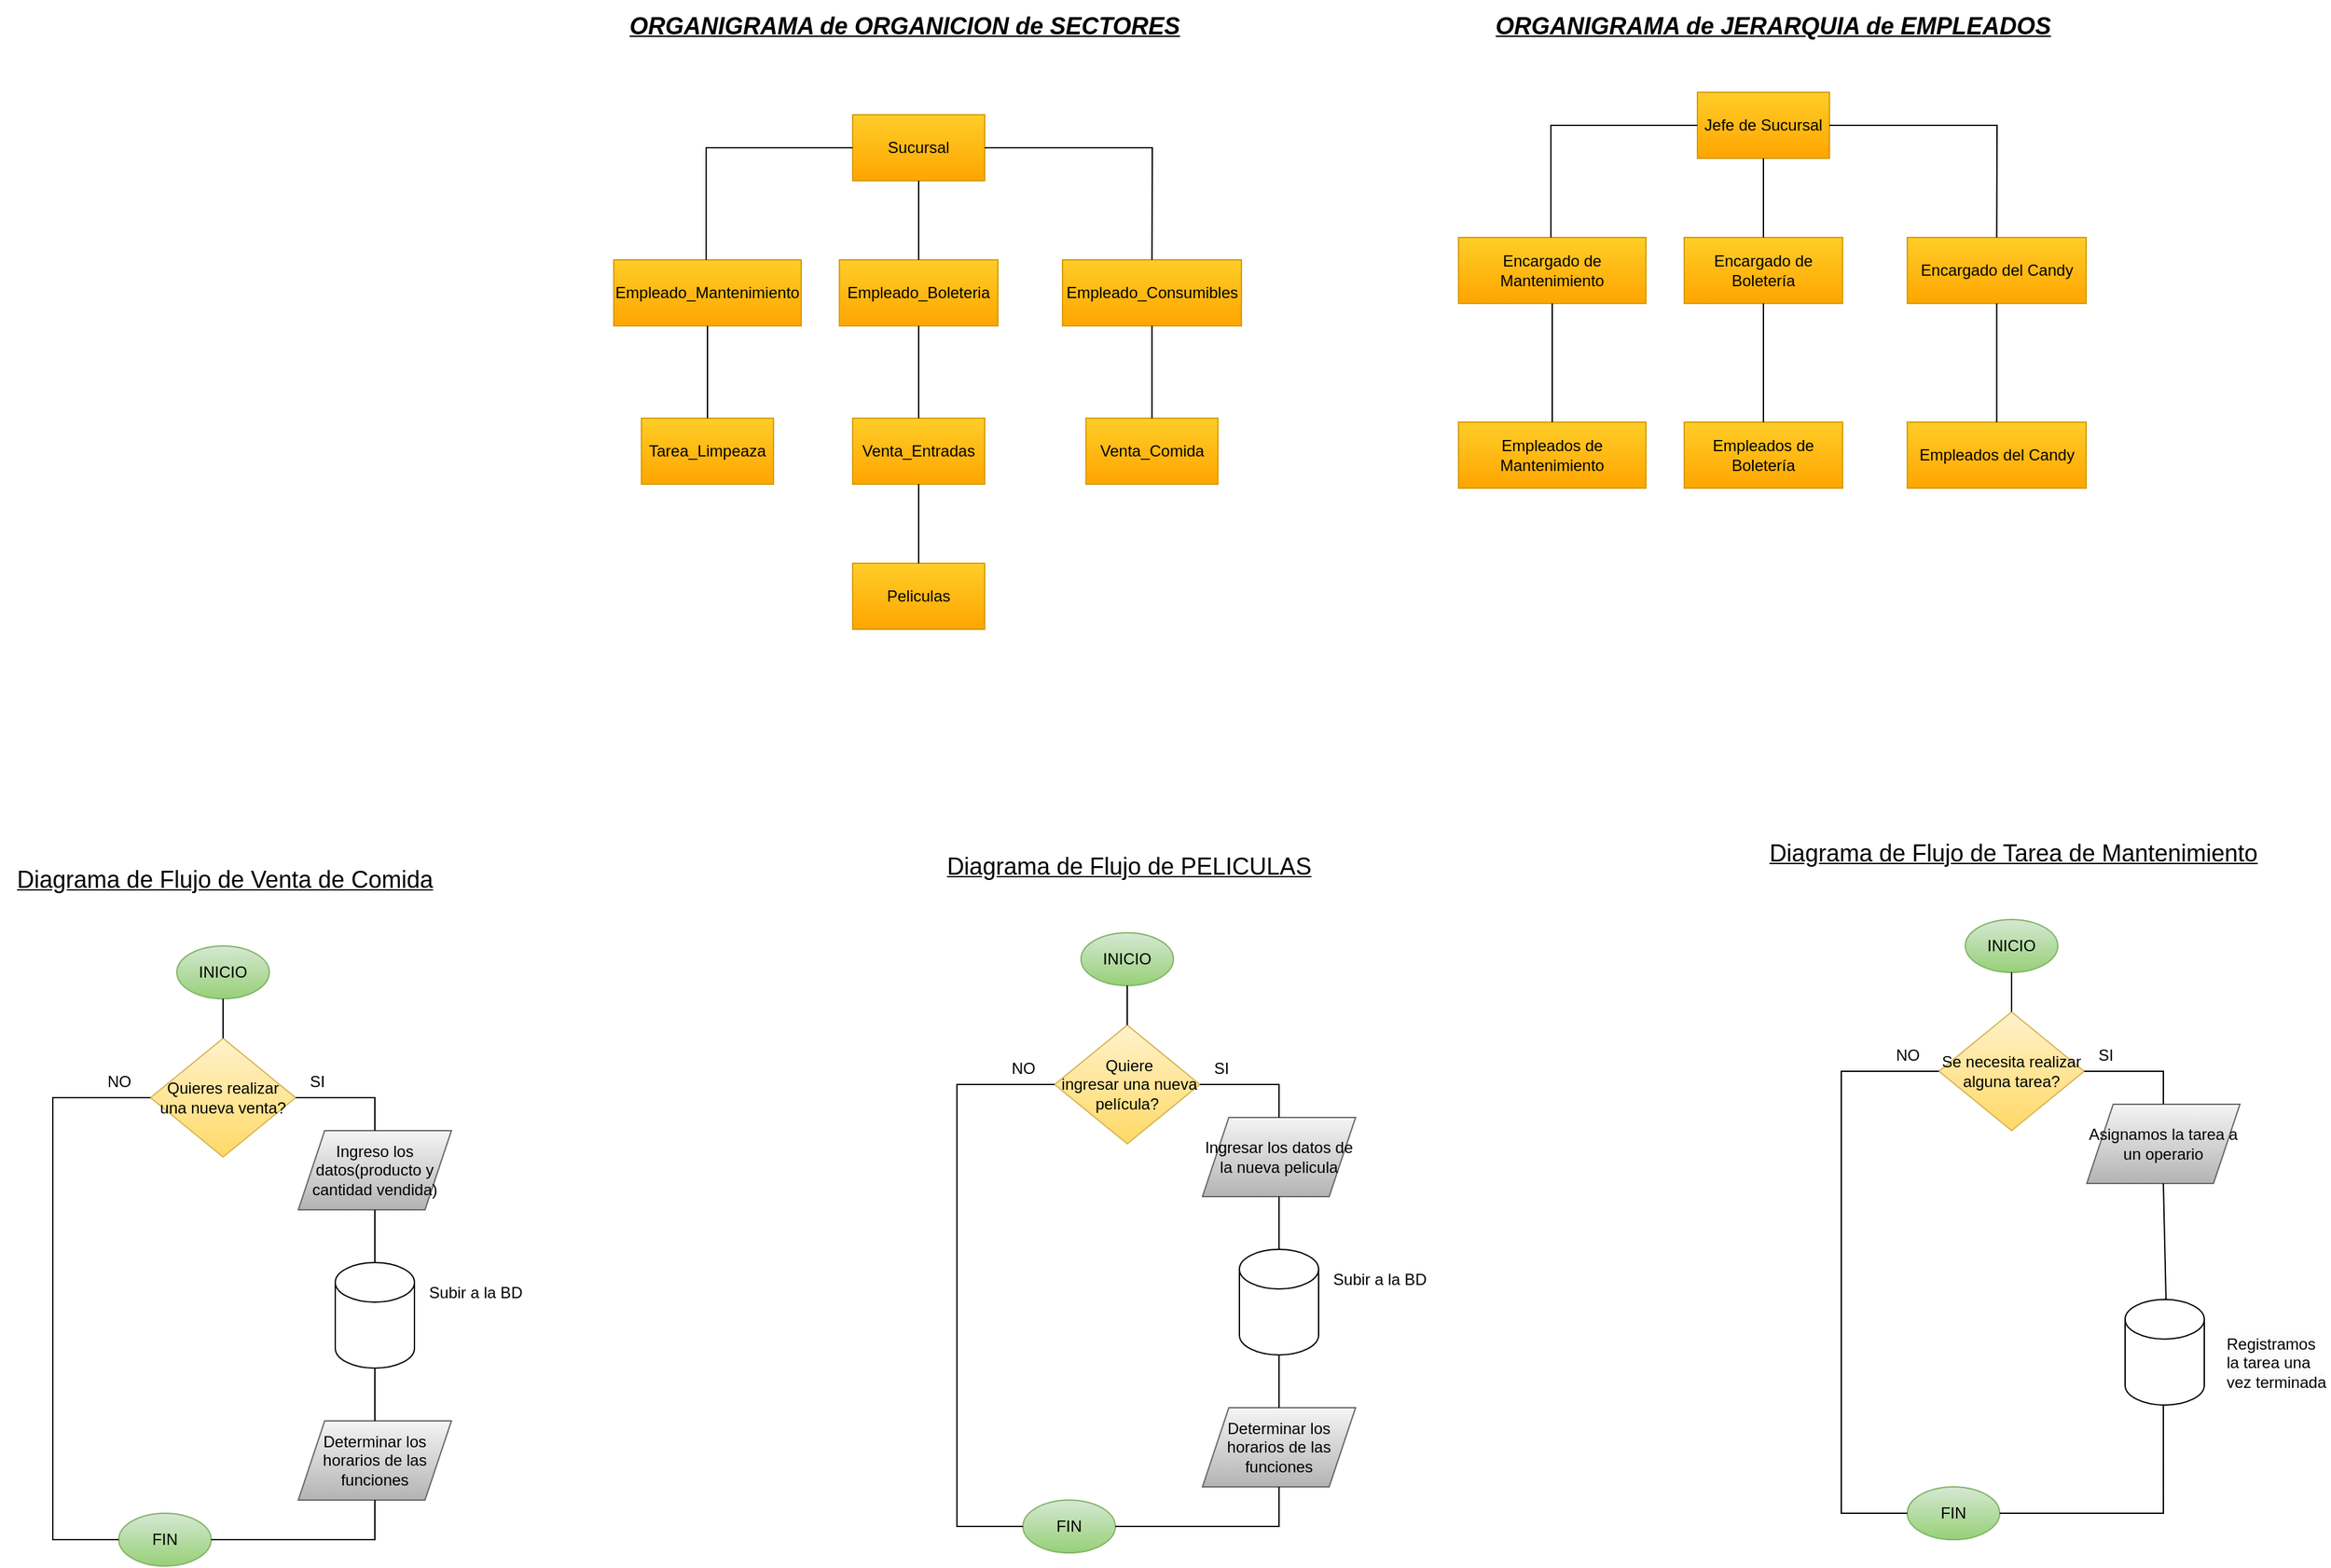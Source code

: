 <mxfile version="24.8.4">
  <diagram name="Página-1" id="1JRPIV7WGd91sIn-pRir">
    <mxGraphModel dx="1434" dy="323" grid="1" gridSize="10" guides="1" tooltips="1" connect="1" arrows="1" fold="1" page="1" pageScale="1" pageWidth="827" pageHeight="1169" math="0" shadow="0">
      <root>
        <mxCell id="0" />
        <mxCell id="1" parent="0" />
        <mxCell id="mKxBOqEnbxrsm3muFIDF-4" value="Empleado_Boleteria" style="rounded=0;whiteSpace=wrap;html=1;fillColor=#ffcd28;gradientColor=#ffa500;strokeColor=#d79b00;" parent="1" vertex="1">
          <mxGeometry x="231" y="430" width="120" height="50" as="geometry" />
        </mxCell>
        <mxCell id="mKxBOqEnbxrsm3muFIDF-5" value="Sucursal" style="rounded=0;whiteSpace=wrap;html=1;fillColor=#ffcd28;gradientColor=#ffa500;strokeColor=#d79b00;" parent="1" vertex="1">
          <mxGeometry x="241" y="320" width="100" height="50" as="geometry" />
        </mxCell>
        <mxCell id="mKxBOqEnbxrsm3muFIDF-6" value="Empleado_Consumibles" style="rounded=0;whiteSpace=wrap;html=1;fillColor=#ffcd28;gradientColor=#ffa500;strokeColor=#d79b00;" parent="1" vertex="1">
          <mxGeometry x="400" y="430" width="135.5" height="50" as="geometry" />
        </mxCell>
        <mxCell id="mKxBOqEnbxrsm3muFIDF-7" value="Empleado_Mantenimiento" style="rounded=0;whiteSpace=wrap;html=1;fillColor=#ffcd28;gradientColor=#ffa500;strokeColor=#d79b00;" parent="1" vertex="1">
          <mxGeometry x="60" y="430" width="142" height="50" as="geometry" />
        </mxCell>
        <mxCell id="mKxBOqEnbxrsm3muFIDF-9" value="Venta_Comida" style="rounded=0;whiteSpace=wrap;html=1;fillColor=#ffcd28;gradientColor=#ffa500;strokeColor=#d79b00;" parent="1" vertex="1">
          <mxGeometry x="417.75" y="550" width="100" height="50" as="geometry" />
        </mxCell>
        <mxCell id="mKxBOqEnbxrsm3muFIDF-10" value="Venta_Entradas" style="rounded=0;whiteSpace=wrap;html=1;fillColor=#ffcd28;gradientColor=#ffa500;strokeColor=#d79b00;" parent="1" vertex="1">
          <mxGeometry x="241" y="550" width="100" height="50" as="geometry" />
        </mxCell>
        <mxCell id="mKxBOqEnbxrsm3muFIDF-11" value="Tarea_Limpeaza" style="rounded=0;whiteSpace=wrap;html=1;fillColor=#ffcd28;gradientColor=#ffa500;strokeColor=#d79b00;" parent="1" vertex="1">
          <mxGeometry x="81" y="550" width="100" height="50" as="geometry" />
        </mxCell>
        <mxCell id="mKxBOqEnbxrsm3muFIDF-12" value="Peliculas" style="rounded=0;whiteSpace=wrap;html=1;fillColor=#ffcd28;gradientColor=#ffa500;strokeColor=#d79b00;" parent="1" vertex="1">
          <mxGeometry x="241" y="660" width="100" height="50" as="geometry" />
        </mxCell>
        <mxCell id="mKxBOqEnbxrsm3muFIDF-18" value="" style="endArrow=none;html=1;rounded=0;entryX=0;entryY=0.5;entryDx=0;entryDy=0;" parent="1" target="mKxBOqEnbxrsm3muFIDF-5" edge="1">
          <mxGeometry width="50" height="50" relative="1" as="geometry">
            <mxPoint x="130" y="430" as="sourcePoint" />
            <mxPoint x="170" y="320" as="targetPoint" />
            <Array as="points">
              <mxPoint x="130" y="345" />
            </Array>
          </mxGeometry>
        </mxCell>
        <mxCell id="mKxBOqEnbxrsm3muFIDF-19" value="" style="endArrow=none;html=1;rounded=0;entryX=1;entryY=0.5;entryDx=0;entryDy=0;exitX=0.5;exitY=0;exitDx=0;exitDy=0;" parent="1" source="mKxBOqEnbxrsm3muFIDF-6" target="mKxBOqEnbxrsm3muFIDF-5" edge="1">
          <mxGeometry width="50" height="50" relative="1" as="geometry">
            <mxPoint x="460" y="400" as="sourcePoint" />
            <mxPoint x="510" y="350" as="targetPoint" />
            <Array as="points">
              <mxPoint x="468" y="345" />
            </Array>
          </mxGeometry>
        </mxCell>
        <mxCell id="mKxBOqEnbxrsm3muFIDF-20" value="" style="endArrow=none;html=1;rounded=0;entryX=0.5;entryY=1;entryDx=0;entryDy=0;exitX=0.5;exitY=0;exitDx=0;exitDy=0;" parent="1" source="mKxBOqEnbxrsm3muFIDF-4" target="mKxBOqEnbxrsm3muFIDF-5" edge="1">
          <mxGeometry width="50" height="50" relative="1" as="geometry">
            <mxPoint x="180" y="580" as="sourcePoint" />
            <mxPoint x="230" y="530" as="targetPoint" />
          </mxGeometry>
        </mxCell>
        <mxCell id="mKxBOqEnbxrsm3muFIDF-21" value="" style="endArrow=none;html=1;rounded=0;entryX=0.5;entryY=1;entryDx=0;entryDy=0;exitX=0.5;exitY=0;exitDx=0;exitDy=0;" parent="1" source="mKxBOqEnbxrsm3muFIDF-11" target="mKxBOqEnbxrsm3muFIDF-7" edge="1">
          <mxGeometry width="50" height="50" relative="1" as="geometry">
            <mxPoint x="40" y="570" as="sourcePoint" />
            <mxPoint x="90" y="520" as="targetPoint" />
          </mxGeometry>
        </mxCell>
        <mxCell id="mKxBOqEnbxrsm3muFIDF-22" value="" style="endArrow=none;html=1;rounded=0;entryX=0.5;entryY=1;entryDx=0;entryDy=0;exitX=0.5;exitY=0;exitDx=0;exitDy=0;" parent="1" source="mKxBOqEnbxrsm3muFIDF-10" target="mKxBOqEnbxrsm3muFIDF-4" edge="1">
          <mxGeometry width="50" height="50" relative="1" as="geometry">
            <mxPoint x="160" y="700" as="sourcePoint" />
            <mxPoint x="210" y="650" as="targetPoint" />
          </mxGeometry>
        </mxCell>
        <mxCell id="mKxBOqEnbxrsm3muFIDF-23" value="" style="endArrow=none;html=1;rounded=0;entryX=0.5;entryY=1;entryDx=0;entryDy=0;exitX=0.5;exitY=0;exitDx=0;exitDy=0;" parent="1" source="mKxBOqEnbxrsm3muFIDF-9" target="mKxBOqEnbxrsm3muFIDF-6" edge="1">
          <mxGeometry width="50" height="50" relative="1" as="geometry">
            <mxPoint x="380" y="570" as="sourcePoint" />
            <mxPoint x="430" y="520" as="targetPoint" />
          </mxGeometry>
        </mxCell>
        <mxCell id="mKxBOqEnbxrsm3muFIDF-24" value="" style="endArrow=none;html=1;rounded=0;entryX=0.5;entryY=1;entryDx=0;entryDy=0;exitX=0.5;exitY=0;exitDx=0;exitDy=0;" parent="1" source="mKxBOqEnbxrsm3muFIDF-12" target="mKxBOqEnbxrsm3muFIDF-10" edge="1">
          <mxGeometry width="50" height="50" relative="1" as="geometry">
            <mxPoint x="90" y="710" as="sourcePoint" />
            <mxPoint x="140" y="660" as="targetPoint" />
          </mxGeometry>
        </mxCell>
        <mxCell id="mKxBOqEnbxrsm3muFIDF-25" value="Encargado de Boletería" style="rounded=0;whiteSpace=wrap;html=1;fillColor=#ffcd28;gradientColor=#ffa500;strokeColor=#d79b00;" parent="1" vertex="1">
          <mxGeometry x="871" y="413" width="120" height="50" as="geometry" />
        </mxCell>
        <mxCell id="mKxBOqEnbxrsm3muFIDF-26" value="Jefe de Sucursal" style="rounded=0;whiteSpace=wrap;html=1;fillColor=#ffcd28;gradientColor=#ffa500;strokeColor=#d79b00;" parent="1" vertex="1">
          <mxGeometry x="881" y="303" width="100" height="50" as="geometry" />
        </mxCell>
        <mxCell id="mKxBOqEnbxrsm3muFIDF-27" value="Encargado del Candy" style="rounded=0;whiteSpace=wrap;html=1;fillColor=#ffcd28;gradientColor=#ffa500;strokeColor=#d79b00;" parent="1" vertex="1">
          <mxGeometry x="1040" y="413" width="135.5" height="50" as="geometry" />
        </mxCell>
        <mxCell id="mKxBOqEnbxrsm3muFIDF-28" value="Encargado de Mantenimiento" style="rounded=0;whiteSpace=wrap;html=1;fillColor=#ffcd28;gradientColor=#ffa500;strokeColor=#d79b00;" parent="1" vertex="1">
          <mxGeometry x="700" y="413" width="142" height="50" as="geometry" />
        </mxCell>
        <mxCell id="mKxBOqEnbxrsm3muFIDF-29" value="" style="endArrow=none;html=1;rounded=0;entryX=0;entryY=0.5;entryDx=0;entryDy=0;" parent="1" target="mKxBOqEnbxrsm3muFIDF-26" edge="1">
          <mxGeometry width="50" height="50" relative="1" as="geometry">
            <mxPoint x="770" y="413" as="sourcePoint" />
            <mxPoint x="810" y="303" as="targetPoint" />
            <Array as="points">
              <mxPoint x="770" y="328" />
            </Array>
          </mxGeometry>
        </mxCell>
        <mxCell id="mKxBOqEnbxrsm3muFIDF-30" value="" style="endArrow=none;html=1;rounded=0;entryX=1;entryY=0.5;entryDx=0;entryDy=0;exitX=0.5;exitY=0;exitDx=0;exitDy=0;" parent="1" source="mKxBOqEnbxrsm3muFIDF-27" target="mKxBOqEnbxrsm3muFIDF-26" edge="1">
          <mxGeometry width="50" height="50" relative="1" as="geometry">
            <mxPoint x="1100" y="383" as="sourcePoint" />
            <mxPoint x="1150" y="333" as="targetPoint" />
            <Array as="points">
              <mxPoint x="1108" y="328" />
            </Array>
          </mxGeometry>
        </mxCell>
        <mxCell id="mKxBOqEnbxrsm3muFIDF-31" value="" style="endArrow=none;html=1;rounded=0;entryX=0.5;entryY=1;entryDx=0;entryDy=0;exitX=0.5;exitY=0;exitDx=0;exitDy=0;" parent="1" source="mKxBOqEnbxrsm3muFIDF-25" target="mKxBOqEnbxrsm3muFIDF-26" edge="1">
          <mxGeometry width="50" height="50" relative="1" as="geometry">
            <mxPoint x="820" y="563" as="sourcePoint" />
            <mxPoint x="870" y="513" as="targetPoint" />
          </mxGeometry>
        </mxCell>
        <mxCell id="mKxBOqEnbxrsm3muFIDF-32" value="&lt;font style=&quot;font-size: 18px;&quot;&gt;&lt;b&gt;&lt;i&gt;&lt;u&gt;ORGANIGRAMA de ORGANICION de SECTORES&lt;/u&gt;&lt;/i&gt;&lt;/b&gt;&lt;/font&gt;" style="text;html=1;align=center;verticalAlign=middle;resizable=0;points=[];autosize=1;strokeColor=none;fillColor=none;" parent="1" vertex="1">
          <mxGeometry x="60" y="233" width="440" height="40" as="geometry" />
        </mxCell>
        <mxCell id="mKxBOqEnbxrsm3muFIDF-33" value="&lt;font style=&quot;font-size: 18px;&quot;&gt;&lt;b&gt;&lt;i&gt;&lt;u&gt;ORGANIGRAMA de JERARQUIA de EMPLEADOS&lt;/u&gt;&lt;/i&gt;&lt;/b&gt;&lt;/font&gt;" style="text;html=1;align=center;verticalAlign=middle;resizable=0;points=[];autosize=1;strokeColor=none;fillColor=none;" parent="1" vertex="1">
          <mxGeometry x="717.75" y="233" width="440" height="40" as="geometry" />
        </mxCell>
        <mxCell id="mKxBOqEnbxrsm3muFIDF-34" value="Empleados de Boletería" style="rounded=0;whiteSpace=wrap;html=1;fillColor=#ffcd28;gradientColor=#ffa500;strokeColor=#d79b00;" parent="1" vertex="1">
          <mxGeometry x="871" y="553" width="120" height="50" as="geometry" />
        </mxCell>
        <mxCell id="mKxBOqEnbxrsm3muFIDF-35" value="Empleados del Candy" style="rounded=0;whiteSpace=wrap;html=1;fillColor=#ffcd28;gradientColor=#ffa500;strokeColor=#d79b00;" parent="1" vertex="1">
          <mxGeometry x="1040" y="553" width="135.5" height="50" as="geometry" />
        </mxCell>
        <mxCell id="mKxBOqEnbxrsm3muFIDF-36" value="Empleados de Mantenimiento" style="rounded=0;whiteSpace=wrap;html=1;fillColor=#ffcd28;gradientColor=#ffa500;strokeColor=#d79b00;" parent="1" vertex="1">
          <mxGeometry x="700" y="553" width="142" height="50" as="geometry" />
        </mxCell>
        <mxCell id="mKxBOqEnbxrsm3muFIDF-37" value="" style="endArrow=none;html=1;rounded=0;entryX=0.5;entryY=1;entryDx=0;entryDy=0;exitX=0.5;exitY=0;exitDx=0;exitDy=0;" parent="1" source="mKxBOqEnbxrsm3muFIDF-36" target="mKxBOqEnbxrsm3muFIDF-28" edge="1">
          <mxGeometry width="50" height="50" relative="1" as="geometry">
            <mxPoint x="760" y="713" as="sourcePoint" />
            <mxPoint x="810" y="663" as="targetPoint" />
          </mxGeometry>
        </mxCell>
        <mxCell id="mKxBOqEnbxrsm3muFIDF-38" value="" style="endArrow=none;html=1;rounded=0;entryX=0.5;entryY=1;entryDx=0;entryDy=0;exitX=0.5;exitY=0;exitDx=0;exitDy=0;" parent="1" source="mKxBOqEnbxrsm3muFIDF-34" target="mKxBOqEnbxrsm3muFIDF-25" edge="1">
          <mxGeometry width="50" height="50" relative="1" as="geometry">
            <mxPoint x="850" y="703" as="sourcePoint" />
            <mxPoint x="900" y="653" as="targetPoint" />
          </mxGeometry>
        </mxCell>
        <mxCell id="mKxBOqEnbxrsm3muFIDF-39" value="" style="endArrow=none;html=1;rounded=0;entryX=0.5;entryY=1;entryDx=0;entryDy=0;exitX=0.5;exitY=0;exitDx=0;exitDy=0;" parent="1" source="mKxBOqEnbxrsm3muFIDF-35" target="mKxBOqEnbxrsm3muFIDF-27" edge="1">
          <mxGeometry width="50" height="50" relative="1" as="geometry">
            <mxPoint x="890" y="683" as="sourcePoint" />
            <mxPoint x="940" y="633" as="targetPoint" />
          </mxGeometry>
        </mxCell>
        <mxCell id="mKxBOqEnbxrsm3muFIDF-44" value="&lt;font style=&quot;font-size: 18px;&quot;&gt;&lt;u&gt;Diagrama de Flujo de PELICULAS&lt;/u&gt;&lt;/font&gt;" style="text;html=1;align=center;verticalAlign=middle;resizable=0;points=[];autosize=1;strokeColor=none;fillColor=none;" parent="1" vertex="1">
          <mxGeometry x="300" y="870" width="300" height="40" as="geometry" />
        </mxCell>
        <mxCell id="mKxBOqEnbxrsm3muFIDF-46" value="INICIO" style="ellipse;whiteSpace=wrap;html=1;fillColor=#d5e8d4;gradientColor=#97d077;strokeColor=#82b366;" parent="1" vertex="1">
          <mxGeometry x="414" y="940" width="70" height="40" as="geometry" />
        </mxCell>
        <mxCell id="mKxBOqEnbxrsm3muFIDF-48" value="&amp;nbsp;Quiere&lt;div&gt;&amp;nbsp;ingresar una nueva película?&lt;/div&gt;" style="rhombus;whiteSpace=wrap;html=1;fillColor=#fff2cc;gradientColor=#ffd966;strokeColor=#d6b656;" parent="1" vertex="1">
          <mxGeometry x="394" y="1010" width="110" height="90" as="geometry" />
        </mxCell>
        <mxCell id="mKxBOqEnbxrsm3muFIDF-49" value="" style="endArrow=none;html=1;rounded=0;entryX=0.5;entryY=1;entryDx=0;entryDy=0;exitX=0.5;exitY=0;exitDx=0;exitDy=0;" parent="1" source="mKxBOqEnbxrsm3muFIDF-48" target="mKxBOqEnbxrsm3muFIDF-46" edge="1">
          <mxGeometry width="50" height="50" relative="1" as="geometry">
            <mxPoint x="300" y="1050" as="sourcePoint" />
            <mxPoint x="350" y="1000" as="targetPoint" />
          </mxGeometry>
        </mxCell>
        <mxCell id="mKxBOqEnbxrsm3muFIDF-50" value="FIN" style="ellipse;whiteSpace=wrap;html=1;fillColor=#d5e8d4;gradientColor=#97d077;strokeColor=#82b366;" parent="1" vertex="1">
          <mxGeometry x="370" y="1370" width="70" height="40" as="geometry" />
        </mxCell>
        <mxCell id="mKxBOqEnbxrsm3muFIDF-51" value="" style="endArrow=none;html=1;rounded=0;entryX=0;entryY=0.5;entryDx=0;entryDy=0;exitX=0;exitY=0.5;exitDx=0;exitDy=0;" parent="1" source="mKxBOqEnbxrsm3muFIDF-50" target="mKxBOqEnbxrsm3muFIDF-48" edge="1">
          <mxGeometry width="50" height="50" relative="1" as="geometry">
            <mxPoint x="280" y="1160" as="sourcePoint" />
            <mxPoint x="330" y="1110" as="targetPoint" />
            <Array as="points">
              <mxPoint x="320" y="1390" />
              <mxPoint x="320" y="1055" />
            </Array>
          </mxGeometry>
        </mxCell>
        <mxCell id="mKxBOqEnbxrsm3muFIDF-52" value="NO" style="text;html=1;align=center;verticalAlign=middle;resizable=0;points=[];autosize=1;strokeColor=none;fillColor=none;" parent="1" vertex="1">
          <mxGeometry x="350" y="1028" width="40" height="30" as="geometry" />
        </mxCell>
        <mxCell id="mKxBOqEnbxrsm3muFIDF-53" value="SI" style="text;html=1;align=center;verticalAlign=middle;resizable=0;points=[];autosize=1;strokeColor=none;fillColor=none;" parent="1" vertex="1">
          <mxGeometry x="505" y="1028" width="30" height="30" as="geometry" />
        </mxCell>
        <mxCell id="mKxBOqEnbxrsm3muFIDF-54" value="Ingresar los datos de la nueva pelicula" style="shape=parallelogram;perimeter=parallelogramPerimeter;whiteSpace=wrap;html=1;fixedSize=1;fillColor=#f5f5f5;gradientColor=#b3b3b3;strokeColor=#666666;" parent="1" vertex="1">
          <mxGeometry x="506" y="1080" width="116" height="60" as="geometry" />
        </mxCell>
        <mxCell id="mKxBOqEnbxrsm3muFIDF-55" value="" style="endArrow=none;html=1;rounded=0;entryX=1;entryY=0.5;entryDx=0;entryDy=0;exitX=0.5;exitY=0;exitDx=0;exitDy=0;" parent="1" source="mKxBOqEnbxrsm3muFIDF-54" target="mKxBOqEnbxrsm3muFIDF-48" edge="1">
          <mxGeometry width="50" height="50" relative="1" as="geometry">
            <mxPoint x="430" y="1200" as="sourcePoint" />
            <mxPoint x="480" y="1150" as="targetPoint" />
            <Array as="points">
              <mxPoint x="564" y="1055" />
            </Array>
          </mxGeometry>
        </mxCell>
        <mxCell id="mKxBOqEnbxrsm3muFIDF-56" value="" style="shape=cylinder3;whiteSpace=wrap;html=1;boundedLbl=1;backgroundOutline=1;size=15;" parent="1" vertex="1">
          <mxGeometry x="534" y="1180" width="60" height="80" as="geometry" />
        </mxCell>
        <mxCell id="mKxBOqEnbxrsm3muFIDF-57" value="" style="endArrow=none;html=1;rounded=0;entryX=0.5;entryY=1;entryDx=0;entryDy=0;exitX=0.5;exitY=0;exitDx=0;exitDy=0;exitPerimeter=0;" parent="1" source="mKxBOqEnbxrsm3muFIDF-56" target="mKxBOqEnbxrsm3muFIDF-54" edge="1">
          <mxGeometry width="50" height="50" relative="1" as="geometry">
            <mxPoint x="380" y="1220" as="sourcePoint" />
            <mxPoint x="430" y="1170" as="targetPoint" />
          </mxGeometry>
        </mxCell>
        <mxCell id="mKxBOqEnbxrsm3muFIDF-58" value="Subir a la BD" style="text;html=1;align=center;verticalAlign=middle;resizable=0;points=[];autosize=1;strokeColor=none;fillColor=none;" parent="1" vertex="1">
          <mxGeometry x="595" y="1188" width="90" height="30" as="geometry" />
        </mxCell>
        <mxCell id="sJNiZ4G0sUL0nCUFBQ3V-1" value="Determinar los horarios de las funciones" style="shape=parallelogram;perimeter=parallelogramPerimeter;whiteSpace=wrap;html=1;fixedSize=1;fillColor=#f5f5f5;gradientColor=#b3b3b3;strokeColor=#666666;" parent="1" vertex="1">
          <mxGeometry x="506" y="1300" width="116" height="60" as="geometry" />
        </mxCell>
        <mxCell id="sJNiZ4G0sUL0nCUFBQ3V-2" value="" style="endArrow=none;html=1;rounded=0;entryX=0.5;entryY=1;entryDx=0;entryDy=0;entryPerimeter=0;exitX=0.5;exitY=0;exitDx=0;exitDy=0;" parent="1" source="sJNiZ4G0sUL0nCUFBQ3V-1" target="mKxBOqEnbxrsm3muFIDF-56" edge="1">
          <mxGeometry width="50" height="50" relative="1" as="geometry">
            <mxPoint x="410" y="1320" as="sourcePoint" />
            <mxPoint x="460" y="1270" as="targetPoint" />
          </mxGeometry>
        </mxCell>
        <mxCell id="sJNiZ4G0sUL0nCUFBQ3V-3" value="" style="endArrow=none;html=1;rounded=0;entryX=0.5;entryY=1;entryDx=0;entryDy=0;exitX=1;exitY=0.5;exitDx=0;exitDy=0;" parent="1" source="mKxBOqEnbxrsm3muFIDF-50" target="sJNiZ4G0sUL0nCUFBQ3V-1" edge="1">
          <mxGeometry width="50" height="50" relative="1" as="geometry">
            <mxPoint x="490" y="1490" as="sourcePoint" />
            <mxPoint x="540" y="1440" as="targetPoint" />
            <Array as="points">
              <mxPoint x="564" y="1390" />
            </Array>
          </mxGeometry>
        </mxCell>
        <mxCell id="5BYPhWz-IlU3PaMKEk_R-2" value="&lt;font style=&quot;font-size: 18px;&quot;&gt;&lt;u&gt;Diagrama de Flujo de Tarea de Mantenimiento&lt;/u&gt;&lt;/font&gt;" style="text;html=1;align=center;verticalAlign=middle;resizable=0;points=[];autosize=1;strokeColor=none;fillColor=none;" vertex="1" parent="1">
          <mxGeometry x="925" y="860" width="390" height="40" as="geometry" />
        </mxCell>
        <mxCell id="5BYPhWz-IlU3PaMKEk_R-3" value="INICIO" style="ellipse;whiteSpace=wrap;html=1;fillColor=#d5e8d4;gradientColor=#97d077;strokeColor=#82b366;" vertex="1" parent="1">
          <mxGeometry x="1084" y="930" width="70" height="40" as="geometry" />
        </mxCell>
        <mxCell id="5BYPhWz-IlU3PaMKEk_R-4" value="Se necesita realizar alguna tarea?" style="rhombus;whiteSpace=wrap;html=1;fillColor=#fff2cc;gradientColor=#ffd966;strokeColor=#d6b656;" vertex="1" parent="1">
          <mxGeometry x="1064" y="1000" width="110" height="90" as="geometry" />
        </mxCell>
        <mxCell id="5BYPhWz-IlU3PaMKEk_R-5" value="" style="endArrow=none;html=1;rounded=0;entryX=0.5;entryY=1;entryDx=0;entryDy=0;exitX=0.5;exitY=0;exitDx=0;exitDy=0;" edge="1" parent="1" source="5BYPhWz-IlU3PaMKEk_R-4" target="5BYPhWz-IlU3PaMKEk_R-3">
          <mxGeometry width="50" height="50" relative="1" as="geometry">
            <mxPoint x="970" y="1040" as="sourcePoint" />
            <mxPoint x="1020" y="990" as="targetPoint" />
          </mxGeometry>
        </mxCell>
        <mxCell id="5BYPhWz-IlU3PaMKEk_R-6" value="FIN" style="ellipse;whiteSpace=wrap;html=1;fillColor=#d5e8d4;gradientColor=#97d077;strokeColor=#82b366;" vertex="1" parent="1">
          <mxGeometry x="1040" y="1360" width="70" height="40" as="geometry" />
        </mxCell>
        <mxCell id="5BYPhWz-IlU3PaMKEk_R-7" value="" style="endArrow=none;html=1;rounded=0;entryX=0;entryY=0.5;entryDx=0;entryDy=0;exitX=0;exitY=0.5;exitDx=0;exitDy=0;" edge="1" parent="1" source="5BYPhWz-IlU3PaMKEk_R-6" target="5BYPhWz-IlU3PaMKEk_R-4">
          <mxGeometry width="50" height="50" relative="1" as="geometry">
            <mxPoint x="950" y="1150" as="sourcePoint" />
            <mxPoint x="1000" y="1100" as="targetPoint" />
            <Array as="points">
              <mxPoint x="990" y="1380" />
              <mxPoint x="990" y="1045" />
            </Array>
          </mxGeometry>
        </mxCell>
        <mxCell id="5BYPhWz-IlU3PaMKEk_R-8" value="NO" style="text;html=1;align=center;verticalAlign=middle;resizable=0;points=[];autosize=1;strokeColor=none;fillColor=none;" vertex="1" parent="1">
          <mxGeometry x="1020" y="1018" width="40" height="30" as="geometry" />
        </mxCell>
        <mxCell id="5BYPhWz-IlU3PaMKEk_R-9" value="SI" style="text;html=1;align=center;verticalAlign=middle;resizable=0;points=[];autosize=1;strokeColor=none;fillColor=none;" vertex="1" parent="1">
          <mxGeometry x="1175" y="1018" width="30" height="30" as="geometry" />
        </mxCell>
        <mxCell id="5BYPhWz-IlU3PaMKEk_R-10" value="&lt;div style=&quot;&quot;&gt;&lt;span style=&quot;background-color: initial;&quot;&gt;Asignamos la tarea a un operario&lt;/span&gt;&lt;/div&gt;" style="shape=parallelogram;perimeter=parallelogramPerimeter;whiteSpace=wrap;html=1;fixedSize=1;fillColor=#f5f5f5;gradientColor=#b3b3b3;strokeColor=#666666;align=center;" vertex="1" parent="1">
          <mxGeometry x="1176" y="1070" width="116" height="60" as="geometry" />
        </mxCell>
        <mxCell id="5BYPhWz-IlU3PaMKEk_R-11" value="" style="endArrow=none;html=1;rounded=0;entryX=1;entryY=0.5;entryDx=0;entryDy=0;exitX=0.5;exitY=0;exitDx=0;exitDy=0;" edge="1" parent="1" source="5BYPhWz-IlU3PaMKEk_R-10" target="5BYPhWz-IlU3PaMKEk_R-4">
          <mxGeometry width="50" height="50" relative="1" as="geometry">
            <mxPoint x="1100" y="1190" as="sourcePoint" />
            <mxPoint x="1150" y="1140" as="targetPoint" />
            <Array as="points">
              <mxPoint x="1234" y="1045" />
            </Array>
          </mxGeometry>
        </mxCell>
        <mxCell id="5BYPhWz-IlU3PaMKEk_R-13" value="" style="endArrow=none;html=1;rounded=0;entryX=0.5;entryY=1;entryDx=0;entryDy=0;exitX=0.5;exitY=0;exitDx=0;exitDy=0;" edge="1" parent="1" target="5BYPhWz-IlU3PaMKEk_R-10">
          <mxGeometry width="50" height="50" relative="1" as="geometry">
            <mxPoint x="1236.0" y="1218.0" as="sourcePoint" />
            <mxPoint x="1100" y="1160" as="targetPoint" />
          </mxGeometry>
        </mxCell>
        <mxCell id="5BYPhWz-IlU3PaMKEk_R-17" value="" style="endArrow=none;html=1;rounded=0;entryX=0.483;entryY=0.775;entryDx=0;entryDy=0;exitX=1;exitY=0.5;exitDx=0;exitDy=0;entryPerimeter=0;" edge="1" parent="1" source="5BYPhWz-IlU3PaMKEk_R-6">
          <mxGeometry width="50" height="50" relative="1" as="geometry">
            <mxPoint x="1160" y="1480" as="sourcePoint" />
            <mxPoint x="1233.96" y="1280" as="targetPoint" />
            <Array as="points">
              <mxPoint x="1234" y="1380" />
            </Array>
          </mxGeometry>
        </mxCell>
        <mxCell id="5BYPhWz-IlU3PaMKEk_R-20" value="" style="shape=cylinder3;whiteSpace=wrap;html=1;boundedLbl=1;backgroundOutline=1;size=15;" vertex="1" parent="1">
          <mxGeometry x="1205" y="1218" width="60" height="80" as="geometry" />
        </mxCell>
        <mxCell id="5BYPhWz-IlU3PaMKEk_R-21" value="&lt;span style=&quot;color: rgb(0, 0, 0); font-family: Helvetica; font-size: 12px; font-style: normal; font-variant-ligatures: normal; font-variant-caps: normal; font-weight: 400; letter-spacing: normal; orphans: 2; text-align: center; text-indent: 0px; text-transform: none; widows: 2; word-spacing: 0px; -webkit-text-stroke-width: 0px; white-space: normal; background-color: rgb(251, 251, 251); text-decoration-thickness: initial; text-decoration-style: initial; text-decoration-color: initial; display: inline !important; float: none;&quot;&gt;Registramos la tarea una vez terminada&lt;/span&gt;" style="text;whiteSpace=wrap;html=1;" vertex="1" parent="1">
          <mxGeometry x="1280" y="1238" width="80" height="40" as="geometry" />
        </mxCell>
        <mxCell id="5BYPhWz-IlU3PaMKEk_R-22" value="&lt;font style=&quot;font-size: 18px;&quot;&gt;&lt;u&gt;Diagrama de Flujo de Venta de Comida&lt;/u&gt;&lt;/font&gt;" style="text;html=1;align=center;verticalAlign=middle;resizable=0;points=[];autosize=1;strokeColor=none;fillColor=none;" vertex="1" parent="1">
          <mxGeometry x="-405" y="880" width="340" height="40" as="geometry" />
        </mxCell>
        <mxCell id="5BYPhWz-IlU3PaMKEk_R-23" value="INICIO" style="ellipse;whiteSpace=wrap;html=1;fillColor=#d5e8d4;gradientColor=#97d077;strokeColor=#82b366;" vertex="1" parent="1">
          <mxGeometry x="-271" y="950" width="70" height="40" as="geometry" />
        </mxCell>
        <mxCell id="5BYPhWz-IlU3PaMKEk_R-24" value="Quieres realizar una nueva venta?" style="rhombus;whiteSpace=wrap;html=1;fillColor=#fff2cc;gradientColor=#ffd966;strokeColor=#d6b656;" vertex="1" parent="1">
          <mxGeometry x="-291" y="1020" width="110" height="90" as="geometry" />
        </mxCell>
        <mxCell id="5BYPhWz-IlU3PaMKEk_R-25" value="" style="endArrow=none;html=1;rounded=0;entryX=0.5;entryY=1;entryDx=0;entryDy=0;exitX=0.5;exitY=0;exitDx=0;exitDy=0;" edge="1" parent="1" source="5BYPhWz-IlU3PaMKEk_R-24" target="5BYPhWz-IlU3PaMKEk_R-23">
          <mxGeometry width="50" height="50" relative="1" as="geometry">
            <mxPoint x="-385" y="1060" as="sourcePoint" />
            <mxPoint x="-335" y="1010" as="targetPoint" />
          </mxGeometry>
        </mxCell>
        <mxCell id="5BYPhWz-IlU3PaMKEk_R-26" value="FIN" style="ellipse;whiteSpace=wrap;html=1;fillColor=#d5e8d4;gradientColor=#97d077;strokeColor=#82b366;" vertex="1" parent="1">
          <mxGeometry x="-315" y="1380" width="70" height="40" as="geometry" />
        </mxCell>
        <mxCell id="5BYPhWz-IlU3PaMKEk_R-27" value="" style="endArrow=none;html=1;rounded=0;entryX=0;entryY=0.5;entryDx=0;entryDy=0;exitX=0;exitY=0.5;exitDx=0;exitDy=0;" edge="1" parent="1" source="5BYPhWz-IlU3PaMKEk_R-26" target="5BYPhWz-IlU3PaMKEk_R-24">
          <mxGeometry width="50" height="50" relative="1" as="geometry">
            <mxPoint x="-405" y="1170" as="sourcePoint" />
            <mxPoint x="-355" y="1120" as="targetPoint" />
            <Array as="points">
              <mxPoint x="-365" y="1400" />
              <mxPoint x="-365" y="1065" />
            </Array>
          </mxGeometry>
        </mxCell>
        <mxCell id="5BYPhWz-IlU3PaMKEk_R-28" value="NO" style="text;html=1;align=center;verticalAlign=middle;resizable=0;points=[];autosize=1;strokeColor=none;fillColor=none;" vertex="1" parent="1">
          <mxGeometry x="-335" y="1038" width="40" height="30" as="geometry" />
        </mxCell>
        <mxCell id="5BYPhWz-IlU3PaMKEk_R-29" value="SI" style="text;html=1;align=center;verticalAlign=middle;resizable=0;points=[];autosize=1;strokeColor=none;fillColor=none;" vertex="1" parent="1">
          <mxGeometry x="-180" y="1038" width="30" height="30" as="geometry" />
        </mxCell>
        <mxCell id="5BYPhWz-IlU3PaMKEk_R-30" value="Ingreso los datos(producto y cantidad vendida)" style="shape=parallelogram;perimeter=parallelogramPerimeter;whiteSpace=wrap;html=1;fixedSize=1;fillColor=#f5f5f5;gradientColor=#b3b3b3;strokeColor=#666666;" vertex="1" parent="1">
          <mxGeometry x="-179" y="1090" width="116" height="60" as="geometry" />
        </mxCell>
        <mxCell id="5BYPhWz-IlU3PaMKEk_R-31" value="" style="endArrow=none;html=1;rounded=0;entryX=1;entryY=0.5;entryDx=0;entryDy=0;exitX=0.5;exitY=0;exitDx=0;exitDy=0;" edge="1" parent="1" source="5BYPhWz-IlU3PaMKEk_R-30" target="5BYPhWz-IlU3PaMKEk_R-24">
          <mxGeometry width="50" height="50" relative="1" as="geometry">
            <mxPoint x="-255" y="1210" as="sourcePoint" />
            <mxPoint x="-205" y="1160" as="targetPoint" />
            <Array as="points">
              <mxPoint x="-121" y="1065" />
            </Array>
          </mxGeometry>
        </mxCell>
        <mxCell id="5BYPhWz-IlU3PaMKEk_R-32" value="" style="shape=cylinder3;whiteSpace=wrap;html=1;boundedLbl=1;backgroundOutline=1;size=15;" vertex="1" parent="1">
          <mxGeometry x="-151" y="1190" width="60" height="80" as="geometry" />
        </mxCell>
        <mxCell id="5BYPhWz-IlU3PaMKEk_R-33" value="" style="endArrow=none;html=1;rounded=0;entryX=0.5;entryY=1;entryDx=0;entryDy=0;exitX=0.5;exitY=0;exitDx=0;exitDy=0;exitPerimeter=0;" edge="1" parent="1" source="5BYPhWz-IlU3PaMKEk_R-32" target="5BYPhWz-IlU3PaMKEk_R-30">
          <mxGeometry width="50" height="50" relative="1" as="geometry">
            <mxPoint x="-305" y="1230" as="sourcePoint" />
            <mxPoint x="-255" y="1180" as="targetPoint" />
          </mxGeometry>
        </mxCell>
        <mxCell id="5BYPhWz-IlU3PaMKEk_R-34" value="Subir a la BD" style="text;html=1;align=center;verticalAlign=middle;resizable=0;points=[];autosize=1;strokeColor=none;fillColor=none;" vertex="1" parent="1">
          <mxGeometry x="-90" y="1198" width="90" height="30" as="geometry" />
        </mxCell>
        <mxCell id="5BYPhWz-IlU3PaMKEk_R-35" value="Determinar los horarios de las funciones" style="shape=parallelogram;perimeter=parallelogramPerimeter;whiteSpace=wrap;html=1;fixedSize=1;fillColor=#f5f5f5;gradientColor=#b3b3b3;strokeColor=#666666;" vertex="1" parent="1">
          <mxGeometry x="-179" y="1310" width="116" height="60" as="geometry" />
        </mxCell>
        <mxCell id="5BYPhWz-IlU3PaMKEk_R-36" value="" style="endArrow=none;html=1;rounded=0;entryX=0.5;entryY=1;entryDx=0;entryDy=0;entryPerimeter=0;exitX=0.5;exitY=0;exitDx=0;exitDy=0;" edge="1" parent="1" source="5BYPhWz-IlU3PaMKEk_R-35" target="5BYPhWz-IlU3PaMKEk_R-32">
          <mxGeometry width="50" height="50" relative="1" as="geometry">
            <mxPoint x="-275" y="1330" as="sourcePoint" />
            <mxPoint x="-225" y="1280" as="targetPoint" />
          </mxGeometry>
        </mxCell>
        <mxCell id="5BYPhWz-IlU3PaMKEk_R-37" value="" style="endArrow=none;html=1;rounded=0;entryX=0.5;entryY=1;entryDx=0;entryDy=0;exitX=1;exitY=0.5;exitDx=0;exitDy=0;" edge="1" parent="1" source="5BYPhWz-IlU3PaMKEk_R-26" target="5BYPhWz-IlU3PaMKEk_R-35">
          <mxGeometry width="50" height="50" relative="1" as="geometry">
            <mxPoint x="-195" y="1500" as="sourcePoint" />
            <mxPoint x="-145" y="1450" as="targetPoint" />
            <Array as="points">
              <mxPoint x="-121" y="1400" />
            </Array>
          </mxGeometry>
        </mxCell>
      </root>
    </mxGraphModel>
  </diagram>
</mxfile>
